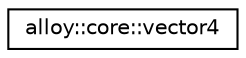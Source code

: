 digraph "Graphical Class Hierarchy"
{
  edge [fontname="Helvetica",fontsize="10",labelfontname="Helvetica",labelfontsize="10"];
  node [fontname="Helvetica",fontsize="10",shape=record];
  rankdir="LR";
  Node1 [label="alloy::core::vector4",height=0.2,width=0.4,color="black", fillcolor="white", style="filled",URL="$dc/d54/classalloy_1_1core_1_1vector4.html",tooltip="This object represents a 4-component vector in linear algebra. "];
}
